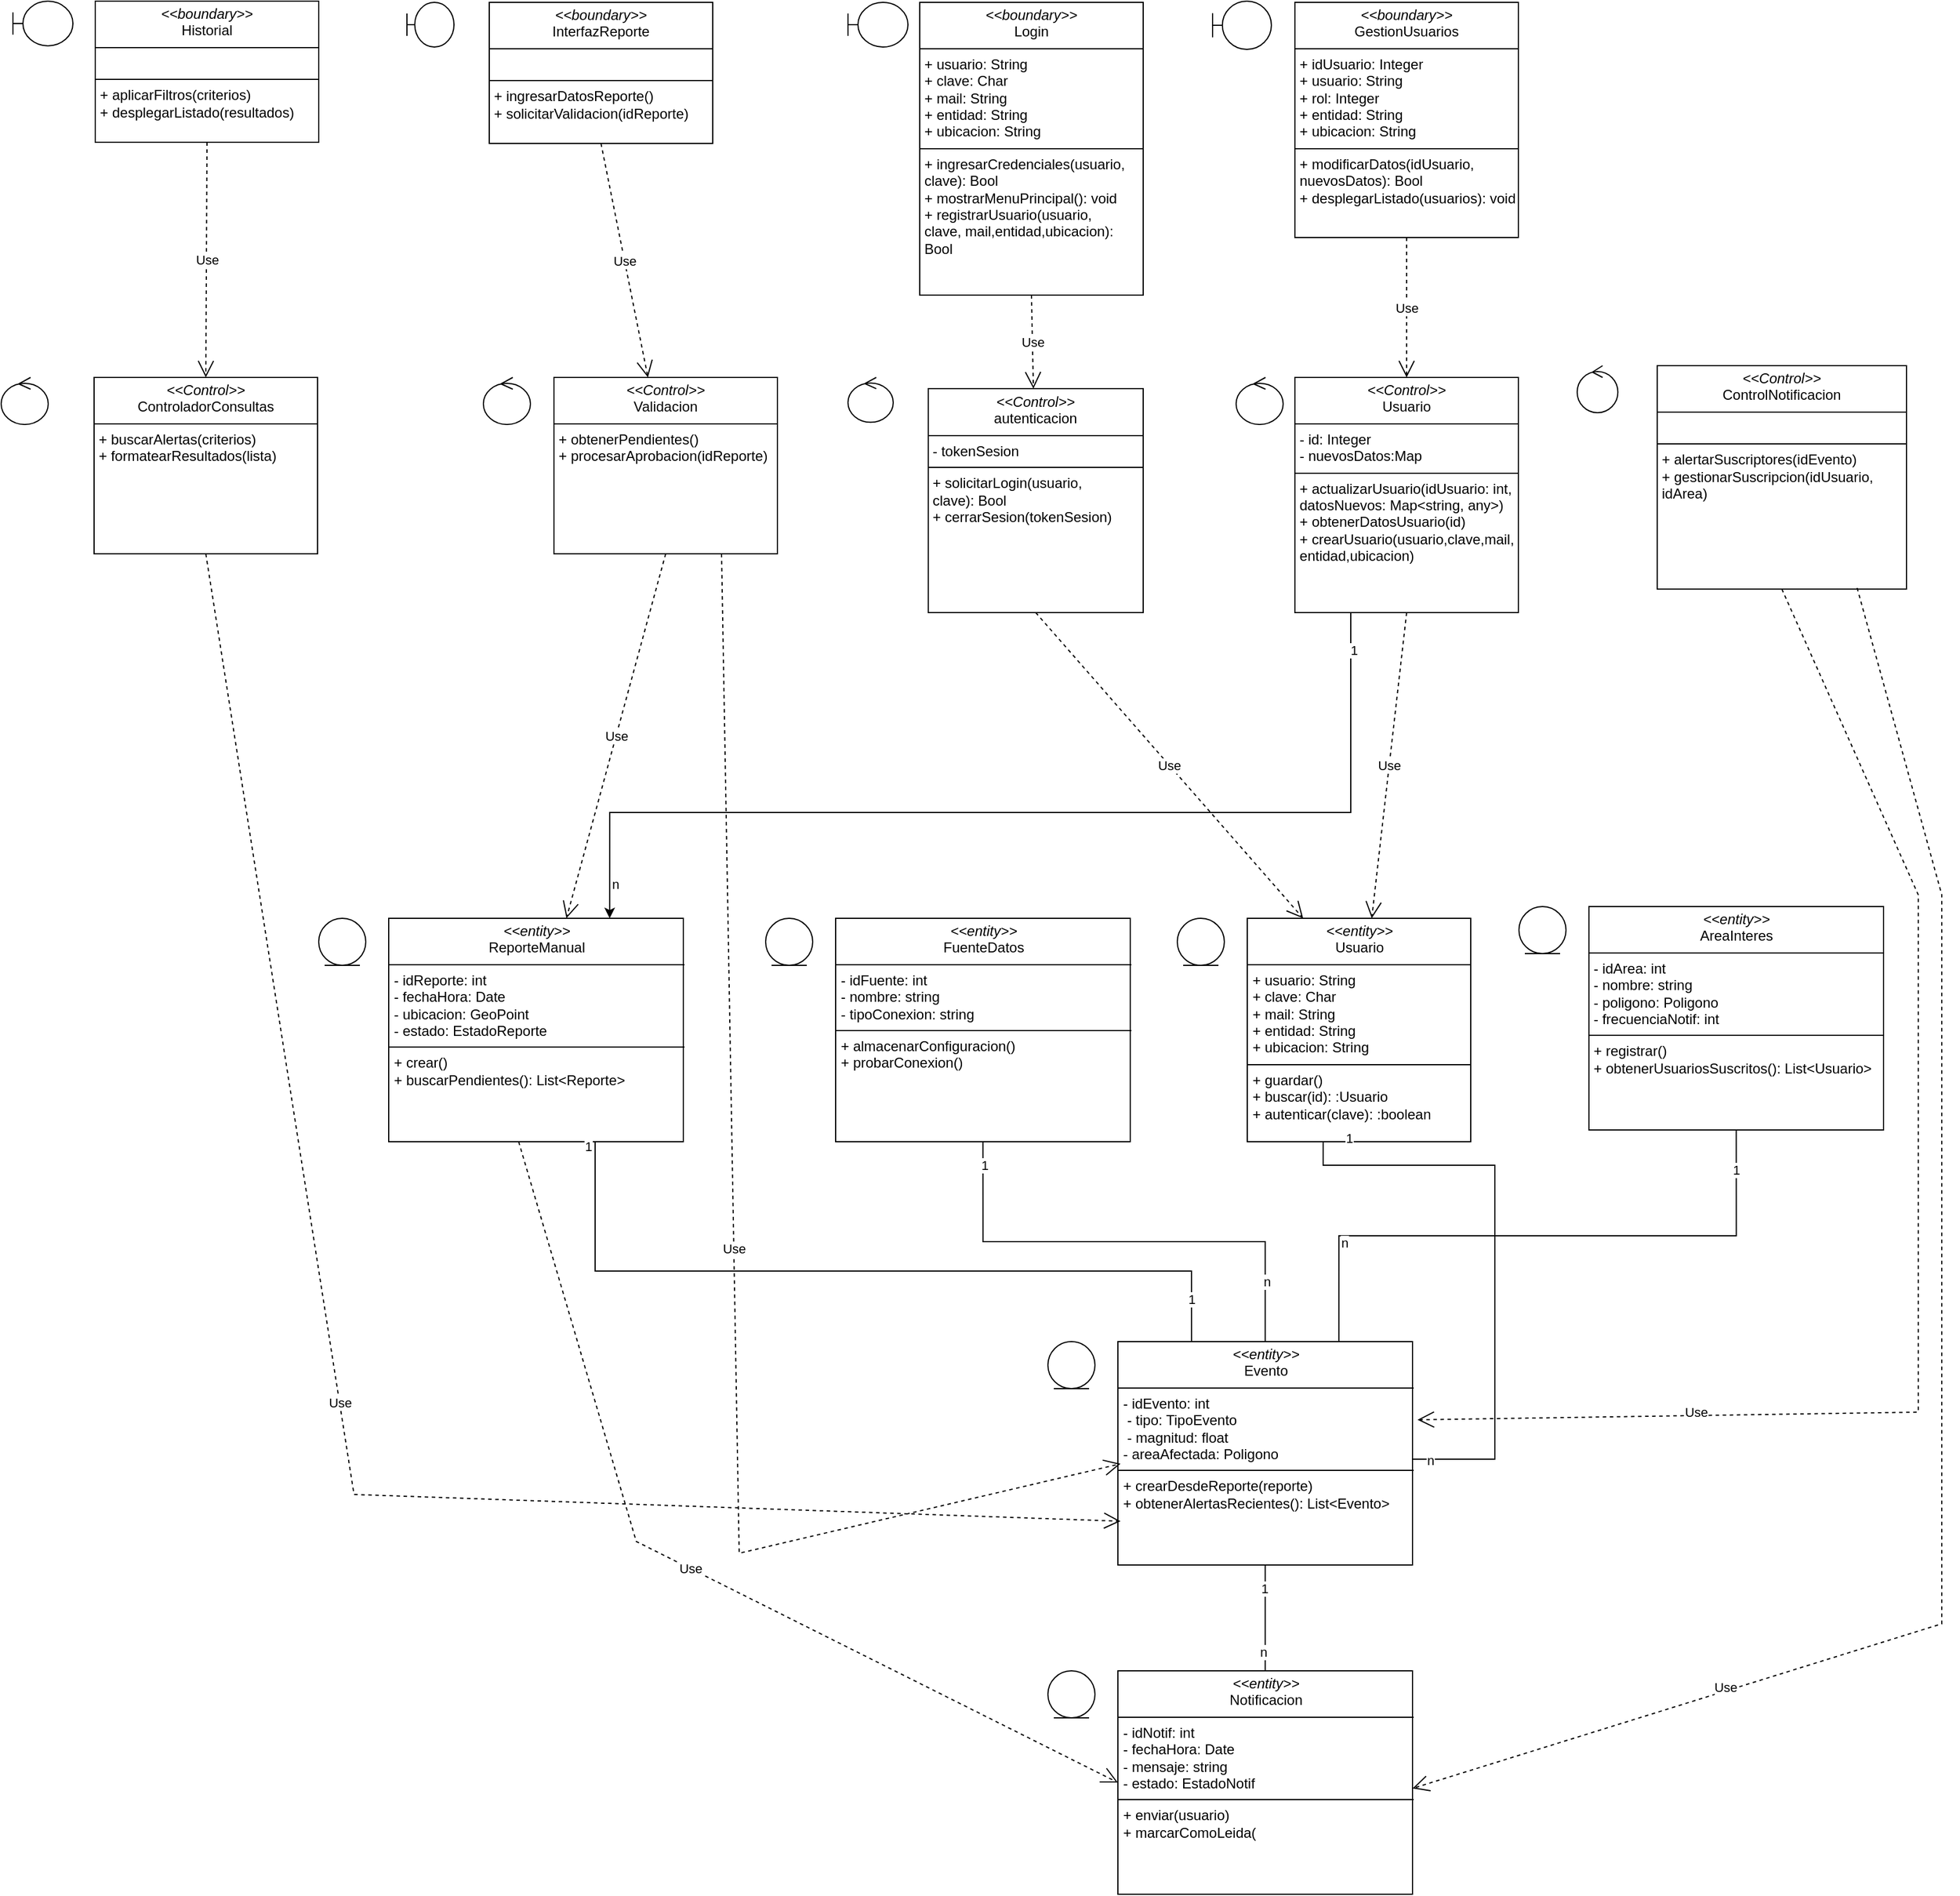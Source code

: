 <mxfile version="28.0.6">
  <diagram name="Página-1" id="PvmopXDvkTF1--BgaGGo">
    <mxGraphModel dx="3437" dy="1051" grid="1" gridSize="10" guides="1" tooltips="1" connect="1" arrows="1" fold="1" page="1" pageScale="1" pageWidth="1654" pageHeight="1169" math="0" shadow="0">
      <root>
        <mxCell id="0" />
        <mxCell id="1" parent="0" />
        <mxCell id="_YZguU2PUIVdXqCobQd8-41" value="" style="shape=umlBoundary;whiteSpace=wrap;html=1;" vertex="1" parent="1">
          <mxGeometry x="700" y="81" width="51" height="38" as="geometry" />
        </mxCell>
        <mxCell id="_YZguU2PUIVdXqCobQd8-46" value="" style="shape=umlBoundary;whiteSpace=wrap;html=1;" vertex="1" parent="1">
          <mxGeometry x="1010" y="80" width="50" height="41" as="geometry" />
        </mxCell>
        <mxCell id="_YZguU2PUIVdXqCobQd8-69" value="&lt;p style=&quot;margin:0px;margin-top:4px;text-align:center;&quot;&gt;&lt;i&gt;&amp;lt;&amp;lt;boundary&amp;gt;&amp;gt;&lt;/i&gt;&lt;br&gt;Login&lt;/p&gt;&lt;hr size=&quot;1&quot; style=&quot;border-style:solid;&quot;&gt;&lt;p style=&quot;margin:0px;margin-left:4px;&quot;&gt;+ usuario: String&lt;br&gt;+ clave: Char&lt;/p&gt;&lt;p style=&quot;margin:0px;margin-left:4px;&quot;&gt;+ mail: String&lt;br&gt;+ entidad: String&lt;/p&gt;&lt;p style=&quot;margin:0px;margin-left:4px;&quot;&gt;+ ubicacion: String&lt;/p&gt;&lt;hr size=&quot;1&quot; style=&quot;border-style:solid;&quot;&gt;&lt;p style=&quot;margin:0px;margin-left:4px;&quot;&gt;+ ingresarCredenciales(usuario,&lt;/p&gt;&lt;p style=&quot;margin:0px;margin-left:4px;&quot;&gt;&lt;span style=&quot;background-color: transparent; color: light-dark(rgb(0, 0, 0), rgb(255, 255, 255));&quot;&gt;clave&lt;/span&gt;&lt;span style=&quot;background-color: transparent; color: light-dark(rgb(0, 0, 0), rgb(255, 255, 255));&quot;&gt;): Bool&lt;/span&gt;&lt;/p&gt;&lt;p style=&quot;margin:0px;margin-left:4px;&quot;&gt;+ mostrarMenuPrincipal(): void&lt;br&gt;&lt;/p&gt;&lt;p style=&quot;margin: 0px 0px 0px 4px;&quot;&gt;&lt;span style=&quot;background-color: transparent; color: light-dark(rgb(0, 0, 0), rgb(255, 255, 255));&quot;&gt;+ registrarUsuario&lt;/span&gt;&lt;span style=&quot;background-color: transparent; color: light-dark(rgb(0, 0, 0), rgb(255, 255, 255));&quot;&gt;(usuario,&lt;/span&gt;&lt;/p&gt;&lt;p style=&quot;margin: 0px 0px 0px 4px;&quot;&gt;&lt;span style=&quot;background-color: transparent; color: light-dark(rgb(0, 0, 0), rgb(255, 255, 255));&quot;&gt;clave, mail,entidad,ubicacion&lt;/span&gt;&lt;span style=&quot;background-color: transparent; color: light-dark(rgb(0, 0, 0), rgb(255, 255, 255));&quot;&gt;): Bool&lt;/span&gt;&lt;/p&gt;" style="verticalAlign=top;align=left;overflow=fill;html=1;whiteSpace=wrap;" vertex="1" parent="1">
          <mxGeometry x="761" y="81" width="190" height="249" as="geometry" />
        </mxCell>
        <mxCell id="_YZguU2PUIVdXqCobQd8-70" value="&lt;p style=&quot;margin:0px;margin-top:4px;text-align:center;&quot;&gt;&lt;i&gt;&amp;lt;&amp;lt;boundary&amp;gt;&amp;gt;&lt;/i&gt;&lt;br&gt;GestionUsuarios&lt;/p&gt;&lt;hr size=&quot;1&quot; style=&quot;border-style:solid;&quot;&gt;&lt;p style=&quot;margin:0px;margin-left:4px;&quot;&gt;+ idUsuario: Integer&lt;br&gt;+ usuario: String&lt;/p&gt;&lt;p style=&quot;margin:0px;margin-left:4px;&quot;&gt;+ rol: Integer&lt;/p&gt;&lt;p style=&quot;margin:0px;margin-left:4px;&quot;&gt;+ entidad:&amp;nbsp;&lt;span style=&quot;background-color: transparent; color: light-dark(rgb(0, 0, 0), rgb(255, 255, 255));&quot;&gt;String&lt;/span&gt;&lt;/p&gt;&lt;p style=&quot;margin:0px;margin-left:4px;&quot;&gt;+ ubicacion:&amp;nbsp;&lt;span style=&quot;background-color: transparent; color: light-dark(rgb(0, 0, 0), rgb(255, 255, 255));&quot;&gt;String&lt;/span&gt;&lt;/p&gt;&lt;hr size=&quot;1&quot; style=&quot;border-style:solid;&quot;&gt;&lt;p style=&quot;margin:0px;margin-left:4px;&quot;&gt;+ modificarDatos(idUsuario, nuevosDatos): Bool&lt;br&gt;+ desplegarListado(usuarios): void&lt;/p&gt;" style="verticalAlign=top;align=left;overflow=fill;html=1;whiteSpace=wrap;" vertex="1" parent="1">
          <mxGeometry x="1080" y="81" width="190" height="200" as="geometry" />
        </mxCell>
        <mxCell id="_YZguU2PUIVdXqCobQd8-84" value="" style="group" vertex="1" connectable="0" parent="1">
          <mxGeometry x="1030" y="400" width="240" height="200" as="geometry" />
        </mxCell>
        <mxCell id="_YZguU2PUIVdXqCobQd8-56" value="" style="ellipse;shape=umlControl;whiteSpace=wrap;html=1;" vertex="1" parent="_YZguU2PUIVdXqCobQd8-84">
          <mxGeometry width="40" height="40" as="geometry" />
        </mxCell>
        <mxCell id="_YZguU2PUIVdXqCobQd8-73" value="&lt;p style=&quot;margin:0px;margin-top:4px;text-align:center;&quot;&gt;&lt;i&gt;&amp;lt;&amp;lt;Control&amp;gt;&amp;gt;&lt;/i&gt;&lt;br&gt;Usuario&lt;/p&gt;&lt;hr size=&quot;1&quot; style=&quot;border-style:solid;&quot;&gt;&lt;p style=&quot;margin:0px;margin-left:4px;&quot;&gt;&lt;span style=&quot;background-color: transparent; color: light-dark(rgb(0, 0, 0), rgb(255, 255, 255));&quot;&gt;- id: Integer&lt;br&gt;- nuevosDatos:Map&lt;/span&gt;&lt;/p&gt;&lt;hr size=&quot;1&quot; style=&quot;border-style:solid;&quot;&gt;&lt;p style=&quot;margin:0px;margin-left:4px;&quot;&gt;+&amp;nbsp;&lt;span style=&quot;background-color: transparent;&quot;&gt;actualizarUsuario(idUsuario: int, datosNuevos: Map&amp;lt;string, any&amp;gt;)&lt;/span&gt;&lt;/p&gt;&lt;p style=&quot;margin: 0px 0px 0px 4px;&quot;&gt;&lt;span style=&quot;background-color: transparent; color: light-dark(rgb(0, 0, 0), rgb(255, 255, 255));&quot;&gt;+&amp;nbsp;&lt;/span&gt;&lt;span style=&quot;background-color: transparent; color: light-dark(rgb(0, 0, 0), rgb(255, 255, 255));&quot;&gt;obtenerDatosUsuario(id)&lt;/span&gt;&lt;/p&gt;&lt;p style=&quot;margin: 0px 0px 0px 4px;&quot;&gt;&lt;span style=&quot;background-color: transparent; color: light-dark(rgb(0, 0, 0), rgb(255, 255, 255));&quot;&gt;+&amp;nbsp;&lt;/span&gt;&lt;span style=&quot;background-color: transparent;&quot;&gt;crearUsuario(&lt;/span&gt;&lt;span style=&quot;background-color: transparent; color: light-dark(rgb(0, 0, 0), rgb(255, 255, 255));&quot;&gt;usuario,&lt;/span&gt;&lt;span style=&quot;background-color: transparent; color: light-dark(rgb(0, 0, 0), rgb(255, 255, 255));&quot;&gt;clave,&lt;/span&gt;&lt;span style=&quot;background-color: transparent; color: light-dark(rgb(0, 0, 0), rgb(255, 255, 255));&quot;&gt;mail,&lt;/span&gt;&lt;/p&gt;&lt;p style=&quot;margin: 0px 0px 0px 4px;&quot;&gt;&lt;span style=&quot;background-color: transparent; color: light-dark(rgb(0, 0, 0), rgb(255, 255, 255));&quot;&gt;e&lt;/span&gt;&lt;span style=&quot;background-color: transparent; color: light-dark(rgb(0, 0, 0), rgb(255, 255, 255));&quot;&gt;ntidad,&lt;/span&gt;&lt;span style=&quot;background-color: transparent; color: light-dark(rgb(0, 0, 0), rgb(255, 255, 255));&quot;&gt;ubicacion&lt;/span&gt;&lt;span style=&quot;background-color: transparent; color: light-dark(rgb(0, 0, 0), rgb(255, 255, 255));&quot;&gt;)&amp;nbsp;&lt;/span&gt;&lt;/p&gt;" style="verticalAlign=top;align=left;overflow=fill;html=1;whiteSpace=wrap;" vertex="1" parent="_YZguU2PUIVdXqCobQd8-84">
          <mxGeometry x="50" width="190" height="200" as="geometry" />
        </mxCell>
        <mxCell id="_YZguU2PUIVdXqCobQd8-85" value="" style="group" vertex="1" connectable="0" parent="1">
          <mxGeometry x="700" y="400" width="251" height="200" as="geometry" />
        </mxCell>
        <mxCell id="_YZguU2PUIVdXqCobQd8-51" value="" style="ellipse;shape=umlControl;whiteSpace=wrap;html=1;" vertex="1" parent="_YZguU2PUIVdXqCobQd8-85">
          <mxGeometry width="38.467" height="38.095" as="geometry" />
        </mxCell>
        <mxCell id="_YZguU2PUIVdXqCobQd8-75" value="&lt;p style=&quot;margin:0px;margin-top:4px;text-align:center;&quot;&gt;&lt;i&gt;&amp;lt;&amp;lt;Control&amp;gt;&amp;gt;&lt;/i&gt;&lt;br&gt;autenticacion&lt;/p&gt;&lt;hr size=&quot;1&quot; style=&quot;border-style:solid;&quot;&gt;&lt;p style=&quot;margin:0px;margin-left:4px;&quot;&gt;-&amp;nbsp;&lt;span style=&quot;background-color: transparent; color: light-dark(rgb(0, 0, 0), rgb(255, 255, 255));&quot;&gt;tokenSesion&lt;/span&gt;&lt;/p&gt;&lt;hr size=&quot;1&quot; style=&quot;border-style:solid;&quot;&gt;&lt;p style=&quot;margin:0px;margin-left:4px;&quot;&gt;+ solicitarLogin(usuario,&lt;/p&gt;&lt;p style=&quot;margin:0px;margin-left:4px;&quot;&gt;&lt;span style=&quot;background-color: transparent; color: light-dark(rgb(0, 0, 0), rgb(255, 255, 255));&quot;&gt;clave&lt;/span&gt;&lt;span style=&quot;background-color: transparent; color: light-dark(rgb(0, 0, 0), rgb(255, 255, 255));&quot;&gt;): Bool&lt;/span&gt;&lt;/p&gt;&lt;p style=&quot;margin: 0px 0px 0px 4px;&quot;&gt;+ cerrarSesion(tokenSesion)&lt;/p&gt;" style="verticalAlign=top;align=left;overflow=fill;html=1;whiteSpace=wrap;" vertex="1" parent="_YZguU2PUIVdXqCobQd8-85">
          <mxGeometry x="68.28" y="9.524" width="182.72" height="190.476" as="geometry" />
        </mxCell>
        <mxCell id="_YZguU2PUIVdXqCobQd8-86" value="" style="group" vertex="1" connectable="0" parent="1">
          <mxGeometry x="1310" y="380" width="290" height="210" as="geometry" />
        </mxCell>
        <mxCell id="_YZguU2PUIVdXqCobQd8-61" value="" style="ellipse;shape=umlControl;whiteSpace=wrap;html=1;" vertex="1" parent="_YZguU2PUIVdXqCobQd8-86">
          <mxGeometry x="10" y="10" width="34.62" height="40" as="geometry" />
        </mxCell>
        <mxCell id="_YZguU2PUIVdXqCobQd8-74" value="&lt;p style=&quot;margin:0px;margin-top:4px;text-align:center;&quot;&gt;&lt;i&gt;&amp;lt;&amp;lt;Control&amp;gt;&amp;gt;&lt;/i&gt;&lt;br&gt;ControlNotificacion&lt;/p&gt;&lt;hr size=&quot;1&quot; style=&quot;border-style:solid;&quot;&gt;&lt;p style=&quot;margin:0px;margin-left:4px;&quot;&gt;&lt;br&gt;&lt;/p&gt;&lt;hr size=&quot;1&quot; style=&quot;border-style:solid;&quot;&gt;&lt;p style=&quot;margin:0px;margin-left:4px;&quot;&gt;+ alertarSuscriptores(idEvento)&lt;/p&gt;&lt;p style=&quot;margin:0px;margin-left:4px;&quot;&gt;+ gestionarSuscripcion(idUsuario, idArea)&lt;/p&gt;" style="verticalAlign=top;align=left;overflow=fill;html=1;whiteSpace=wrap;" vertex="1" parent="_YZguU2PUIVdXqCobQd8-86">
          <mxGeometry x="78.073" y="10" width="211.927" height="190" as="geometry" />
        </mxCell>
        <mxCell id="_YZguU2PUIVdXqCobQd8-91" value="" style="group" vertex="1" connectable="0" parent="1">
          <mxGeometry x="980" y="860" width="249.5" height="190" as="geometry" />
        </mxCell>
        <mxCell id="_YZguU2PUIVdXqCobQd8-66" value="" style="ellipse;shape=umlEntity;whiteSpace=wrap;html=1;" vertex="1" parent="_YZguU2PUIVdXqCobQd8-91">
          <mxGeometry width="40" height="40" as="geometry" />
        </mxCell>
        <mxCell id="_YZguU2PUIVdXqCobQd8-88" value="&lt;p style=&quot;margin:0px;margin-top:4px;text-align:center;&quot;&gt;&lt;i&gt;&amp;lt;&amp;lt;entity&amp;gt;&amp;gt;&lt;/i&gt;&lt;br&gt;Usuario&lt;/p&gt;&lt;hr size=&quot;1&quot; style=&quot;border-style:solid;&quot;&gt;&lt;p style=&quot;margin:0px;margin-left:4px;&quot;&gt;+ usuario: String&lt;br&gt;+ clave: Char&lt;/p&gt;&lt;p style=&quot;margin:0px;margin-left:4px;&quot;&gt;+ mail: String&lt;br&gt;+ entidad: String&lt;/p&gt;&lt;p style=&quot;margin:0px;margin-left:4px;&quot;&gt;+ ubicacion: String&lt;/p&gt;&lt;hr size=&quot;1&quot; style=&quot;border-style:solid;&quot;&gt;&lt;p style=&quot;margin:0px;margin-left:4px;&quot;&gt;+ guardar(&lt;span style=&quot;background-color: transparent; color: light-dark(rgb(0, 0, 0), rgb(255, 255, 255));&quot;&gt;)&lt;/span&gt;&lt;/p&gt;&lt;p style=&quot;margin:0px;margin-left:4px;&quot;&gt;+ buscar(id): :Usuario&lt;br&gt;&lt;/p&gt;&lt;p style=&quot;margin: 0px 0px 0px 4px;&quot;&gt;&lt;span style=&quot;background-color: transparent; color: light-dark(rgb(0, 0, 0), rgb(255, 255, 255));&quot;&gt;+ autenticar(&lt;/span&gt;&lt;span style=&quot;background-color: transparent; color: light-dark(rgb(0, 0, 0), rgb(255, 255, 255));&quot;&gt;clave)&lt;/span&gt;&lt;span style=&quot;background-color: transparent; color: light-dark(rgb(0, 0, 0), rgb(255, 255, 255));&quot;&gt;: :boolean&lt;/span&gt;&lt;/p&gt;" style="verticalAlign=top;align=left;overflow=fill;html=1;whiteSpace=wrap;" vertex="1" parent="_YZguU2PUIVdXqCobQd8-91">
          <mxGeometry x="59.5" width="190" height="190" as="geometry" />
        </mxCell>
        <mxCell id="_YZguU2PUIVdXqCobQd8-92" value="Use" style="endArrow=open;endSize=12;dashed=1;html=1;rounded=0;exitX=0.5;exitY=1;exitDx=0;exitDy=0;" edge="1" parent="1" source="_YZguU2PUIVdXqCobQd8-69" target="_YZguU2PUIVdXqCobQd8-75">
          <mxGeometry width="160" relative="1" as="geometry">
            <mxPoint x="990" y="720" as="sourcePoint" />
            <mxPoint x="1150" y="720" as="targetPoint" />
          </mxGeometry>
        </mxCell>
        <mxCell id="_YZguU2PUIVdXqCobQd8-93" value="Use" style="endArrow=open;endSize=12;dashed=1;html=1;rounded=0;exitX=0.5;exitY=1;exitDx=0;exitDy=0;entryX=0.5;entryY=0;entryDx=0;entryDy=0;" edge="1" parent="1" source="_YZguU2PUIVdXqCobQd8-70" target="_YZguU2PUIVdXqCobQd8-73">
          <mxGeometry width="160" relative="1" as="geometry">
            <mxPoint x="920" y="440" as="sourcePoint" />
            <mxPoint x="920" y="520" as="targetPoint" />
          </mxGeometry>
        </mxCell>
        <mxCell id="_YZguU2PUIVdXqCobQd8-95" value="Use" style="endArrow=open;endSize=12;dashed=1;html=1;rounded=0;exitX=0.5;exitY=1;exitDx=0;exitDy=0;" edge="1" parent="1" source="_YZguU2PUIVdXqCobQd8-73" target="_YZguU2PUIVdXqCobQd8-88">
          <mxGeometry width="160" relative="1" as="geometry">
            <mxPoint x="1280" y="460" as="sourcePoint" />
            <mxPoint x="1280" y="540" as="targetPoint" />
          </mxGeometry>
        </mxCell>
        <mxCell id="_YZguU2PUIVdXqCobQd8-96" value="Use" style="endArrow=open;endSize=12;dashed=1;html=1;rounded=0;exitX=0.5;exitY=1;exitDx=0;exitDy=0;entryX=0.25;entryY=0;entryDx=0;entryDy=0;" edge="1" parent="1" source="_YZguU2PUIVdXqCobQd8-75" target="_YZguU2PUIVdXqCobQd8-88">
          <mxGeometry width="160" relative="1" as="geometry">
            <mxPoint x="1308" y="700" as="sourcePoint" />
            <mxPoint x="1210" y="850" as="targetPoint" />
          </mxGeometry>
        </mxCell>
        <mxCell id="_YZguU2PUIVdXqCobQd8-97" value="" style="group" vertex="1" connectable="0" parent="1">
          <mxGeometry x="1270.5" y="850" width="310" height="190" as="geometry" />
        </mxCell>
        <mxCell id="_YZguU2PUIVdXqCobQd8-98" value="" style="ellipse;shape=umlEntity;whiteSpace=wrap;html=1;" vertex="1" parent="_YZguU2PUIVdXqCobQd8-97">
          <mxGeometry width="40" height="40" as="geometry" />
        </mxCell>
        <mxCell id="_YZguU2PUIVdXqCobQd8-99" value="&lt;p style=&quot;margin:0px;margin-top:4px;text-align:center;&quot;&gt;&lt;i&gt;&amp;lt;&amp;lt;entity&amp;gt;&amp;gt;&lt;/i&gt;&lt;br&gt;AreaInteres&lt;/p&gt;&lt;hr size=&quot;1&quot; style=&quot;border-style:solid;&quot;&gt;&lt;p style=&quot;margin:0px;margin-left:4px;&quot;&gt;- idArea: int&lt;/p&gt;&lt;p style=&quot;margin:0px;margin-left:4px;&quot;&gt;- nombre: string&lt;/p&gt;&lt;p style=&quot;margin:0px;margin-left:4px;&quot;&gt;- poligono: Poligono&lt;/p&gt;&lt;p style=&quot;margin:0px;margin-left:4px;&quot;&gt;- frecuenciaNotif: int&lt;/p&gt;&lt;hr size=&quot;1&quot; style=&quot;border-style:solid;&quot;&gt;&lt;p style=&quot;margin:0px;margin-left:4px;&quot;&gt;+ registrar()&lt;/p&gt;&lt;p style=&quot;margin:0px;margin-left:4px;&quot;&gt;+ obtenerUsuariosSuscritos(): List&amp;lt;Usuario&amp;gt;&lt;/p&gt;" style="verticalAlign=top;align=left;overflow=fill;html=1;whiteSpace=wrap;" vertex="1" parent="_YZguU2PUIVdXqCobQd8-97">
          <mxGeometry x="59.5" width="250.5" height="190" as="geometry" />
        </mxCell>
        <mxCell id="_YZguU2PUIVdXqCobQd8-101" value="" style="group" vertex="1" connectable="0" parent="1">
          <mxGeometry x="630" y="860" width="310" height="190" as="geometry" />
        </mxCell>
        <mxCell id="_YZguU2PUIVdXqCobQd8-102" value="" style="ellipse;shape=umlEntity;whiteSpace=wrap;html=1;" vertex="1" parent="_YZguU2PUIVdXqCobQd8-101">
          <mxGeometry width="40" height="40" as="geometry" />
        </mxCell>
        <mxCell id="_YZguU2PUIVdXqCobQd8-103" value="&lt;p style=&quot;margin:0px;margin-top:4px;text-align:center;&quot;&gt;&lt;i&gt;&amp;lt;&amp;lt;entity&amp;gt;&amp;gt;&lt;/i&gt;&lt;br&gt;FuenteDatos&lt;/p&gt;&lt;hr size=&quot;1&quot; style=&quot;border-style:solid;&quot;&gt;&lt;p style=&quot;margin:0px;margin-left:4px;&quot;&gt;- idFuente: int&lt;/p&gt;&lt;p style=&quot;margin:0px;margin-left:4px;&quot;&gt;- nombre: string&lt;/p&gt;&lt;p style=&quot;margin:0px;margin-left:4px;&quot;&gt;- tipoConexion: string&lt;/p&gt;&lt;hr size=&quot;1&quot; style=&quot;border-style:solid;&quot;&gt;&lt;p style=&quot;margin:0px;margin-left:4px;&quot;&gt;+ almacenarConfiguracion()&lt;/p&gt;&lt;p style=&quot;margin:0px;margin-left:4px;&quot;&gt;+ probarConexion()&lt;/p&gt;" style="verticalAlign=top;align=left;overflow=fill;html=1;whiteSpace=wrap;" vertex="1" parent="_YZguU2PUIVdXqCobQd8-101">
          <mxGeometry x="59.5" width="250.5" height="190" as="geometry" />
        </mxCell>
        <mxCell id="_YZguU2PUIVdXqCobQd8-104" value="" style="group" vertex="1" connectable="0" parent="1">
          <mxGeometry x="250" y="860" width="310" height="190" as="geometry" />
        </mxCell>
        <mxCell id="_YZguU2PUIVdXqCobQd8-105" value="" style="ellipse;shape=umlEntity;whiteSpace=wrap;html=1;" vertex="1" parent="_YZguU2PUIVdXqCobQd8-104">
          <mxGeometry width="40" height="40" as="geometry" />
        </mxCell>
        <mxCell id="_YZguU2PUIVdXqCobQd8-106" value="&lt;p style=&quot;margin:0px;margin-top:4px;text-align:center;&quot;&gt;&lt;i&gt;&amp;lt;&amp;lt;entity&amp;gt;&amp;gt;&lt;/i&gt;&lt;br&gt;ReporteManual&lt;/p&gt;&lt;hr size=&quot;1&quot; style=&quot;border-style:solid;&quot;&gt;&lt;p style=&quot;margin:0px;margin-left:4px;&quot;&gt;- idReporte: int&lt;/p&gt;&lt;p style=&quot;margin:0px;margin-left:4px;&quot;&gt;- fechaHora: Date&lt;/p&gt;&lt;p style=&quot;margin:0px;margin-left:4px;&quot;&gt;- ubicacion: GeoPoint&lt;/p&gt;&lt;p style=&quot;margin:0px;margin-left:4px;&quot;&gt;- estado: EstadoReporte&lt;/p&gt;&lt;hr size=&quot;1&quot; style=&quot;border-style:solid;&quot;&gt;&lt;p style=&quot;margin:0px;margin-left:4px;&quot;&gt;+ crear()&lt;/p&gt;&lt;p style=&quot;margin:0px;margin-left:4px;&quot;&gt;+ buscarPendientes(): List&amp;lt;Reporte&amp;gt;&lt;/p&gt;" style="verticalAlign=top;align=left;overflow=fill;html=1;whiteSpace=wrap;" vertex="1" parent="_YZguU2PUIVdXqCobQd8-104">
          <mxGeometry x="59.5" width="250.5" height="190" as="geometry" />
        </mxCell>
        <mxCell id="_YZguU2PUIVdXqCobQd8-107" value="" style="group" vertex="1" connectable="0" parent="1">
          <mxGeometry x="870" y="1220" width="310" height="190" as="geometry" />
        </mxCell>
        <mxCell id="_YZguU2PUIVdXqCobQd8-108" value="" style="ellipse;shape=umlEntity;whiteSpace=wrap;html=1;" vertex="1" parent="_YZguU2PUIVdXqCobQd8-107">
          <mxGeometry width="40" height="40" as="geometry" />
        </mxCell>
        <mxCell id="_YZguU2PUIVdXqCobQd8-109" value="&lt;p style=&quot;margin:0px;margin-top:4px;text-align:center;&quot;&gt;&lt;i&gt;&amp;lt;&amp;lt;entity&amp;gt;&amp;gt;&lt;/i&gt;&lt;br&gt;Evento&lt;/p&gt;&lt;hr size=&quot;1&quot; style=&quot;border-style:solid;&quot;&gt;&lt;p style=&quot;margin:0px;margin-left:4px;&quot;&gt;- idEvento: int&lt;/p&gt;&lt;p style=&quot;margin:0px;margin-left:4px;&quot;&gt;&amp;nbsp;- tipo: TipoEvento&lt;/p&gt;&lt;p style=&quot;margin:0px;margin-left:4px;&quot;&gt;&amp;nbsp;- magnitud: float&lt;/p&gt;&lt;p style=&quot;margin:0px;margin-left:4px;&quot;&gt;- areaAfectada: Poligono&lt;/p&gt;&lt;hr size=&quot;1&quot; style=&quot;border-style:solid;&quot;&gt;&lt;p style=&quot;margin:0px;margin-left:4px;&quot;&gt;+ crearDesdeReporte(reporte)&lt;/p&gt;&lt;p style=&quot;margin:0px;margin-left:4px;&quot;&gt;+ obtenerAlertasRecientes(): List&amp;lt;Evento&amp;gt;&lt;/p&gt;" style="verticalAlign=top;align=left;overflow=fill;html=1;whiteSpace=wrap;" vertex="1" parent="_YZguU2PUIVdXqCobQd8-107">
          <mxGeometry x="59.5" width="250.5" height="190" as="geometry" />
        </mxCell>
        <mxCell id="_YZguU2PUIVdXqCobQd8-110" value="" style="group" vertex="1" connectable="0" parent="1">
          <mxGeometry x="870" y="1500" width="310" height="190" as="geometry" />
        </mxCell>
        <mxCell id="_YZguU2PUIVdXqCobQd8-111" value="" style="ellipse;shape=umlEntity;whiteSpace=wrap;html=1;" vertex="1" parent="_YZguU2PUIVdXqCobQd8-110">
          <mxGeometry width="40" height="40" as="geometry" />
        </mxCell>
        <mxCell id="_YZguU2PUIVdXqCobQd8-112" value="&lt;p style=&quot;margin:0px;margin-top:4px;text-align:center;&quot;&gt;&lt;i&gt;&amp;lt;&amp;lt;entity&amp;gt;&amp;gt;&lt;/i&gt;&lt;br&gt;Notificacion&lt;/p&gt;&lt;hr size=&quot;1&quot; style=&quot;border-style:solid;&quot;&gt;&lt;p style=&quot;margin:0px;margin-left:4px;&quot;&gt;- idNotif: int&lt;/p&gt;&lt;p style=&quot;margin:0px;margin-left:4px;&quot;&gt;- fechaHora: Date&lt;/p&gt;&lt;p style=&quot;margin:0px;margin-left:4px;&quot;&gt;- mensaje: string&lt;/p&gt;&lt;p style=&quot;margin:0px;margin-left:4px;&quot;&gt;- estado: EstadoNotif&lt;/p&gt;&lt;hr size=&quot;1&quot; style=&quot;border-style:solid;&quot;&gt;&lt;p style=&quot;margin:0px;margin-left:4px;&quot;&gt;+ enviar(usuario)&lt;/p&gt;&lt;p style=&quot;margin:0px;margin-left:4px;&quot;&gt;+ marcarComoLeida(&lt;/p&gt;" style="verticalAlign=top;align=left;overflow=fill;html=1;whiteSpace=wrap;" vertex="1" parent="_YZguU2PUIVdXqCobQd8-110">
          <mxGeometry x="59.5" width="250.5" height="190" as="geometry" />
        </mxCell>
        <mxCell id="_YZguU2PUIVdXqCobQd8-113" style="edgeStyle=orthogonalEdgeStyle;rounded=0;orthogonalLoop=1;jettySize=auto;html=1;exitX=0.5;exitY=1;exitDx=0;exitDy=0;entryX=0.5;entryY=0;entryDx=0;entryDy=0;endArrow=none;endFill=0;" edge="1" parent="1" source="_YZguU2PUIVdXqCobQd8-109" target="_YZguU2PUIVdXqCobQd8-112">
          <mxGeometry relative="1" as="geometry" />
        </mxCell>
        <mxCell id="_YZguU2PUIVdXqCobQd8-114" value="1" style="edgeLabel;html=1;align=center;verticalAlign=middle;resizable=0;points=[];" vertex="1" connectable="0" parent="_YZguU2PUIVdXqCobQd8-113">
          <mxGeometry x="-0.55" relative="1" as="geometry">
            <mxPoint x="-1" as="offset" />
          </mxGeometry>
        </mxCell>
        <mxCell id="_YZguU2PUIVdXqCobQd8-115" value="n" style="edgeLabel;html=1;align=center;verticalAlign=middle;resizable=0;points=[];" vertex="1" connectable="0" parent="_YZguU2PUIVdXqCobQd8-113">
          <mxGeometry x="0.644" y="-2" relative="1" as="geometry">
            <mxPoint as="offset" />
          </mxGeometry>
        </mxCell>
        <mxCell id="_YZguU2PUIVdXqCobQd8-116" style="edgeStyle=orthogonalEdgeStyle;rounded=0;orthogonalLoop=1;jettySize=auto;html=1;exitX=0.5;exitY=1;exitDx=0;exitDy=0;endArrow=none;endFill=0;" edge="1" parent="1" source="_YZguU2PUIVdXqCobQd8-88">
          <mxGeometry relative="1" as="geometry">
            <mxPoint x="1180" y="1320" as="targetPoint" />
            <Array as="points">
              <mxPoint x="1104" y="1070" />
              <mxPoint x="1250" y="1070" />
              <mxPoint x="1250" y="1320" />
            </Array>
          </mxGeometry>
        </mxCell>
        <mxCell id="_YZguU2PUIVdXqCobQd8-119" value="n" style="edgeLabel;html=1;align=center;verticalAlign=middle;resizable=0;points=[];" vertex="1" connectable="0" parent="_YZguU2PUIVdXqCobQd8-116">
          <mxGeometry x="0.941" y="1" relative="1" as="geometry">
            <mxPoint as="offset" />
          </mxGeometry>
        </mxCell>
        <mxCell id="_YZguU2PUIVdXqCobQd8-120" value="1" style="edgeLabel;html=1;align=center;verticalAlign=middle;resizable=0;points=[];" vertex="1" connectable="0" parent="_YZguU2PUIVdXqCobQd8-116">
          <mxGeometry x="-0.967" y="-3" relative="1" as="geometry">
            <mxPoint as="offset" />
          </mxGeometry>
        </mxCell>
        <mxCell id="_YZguU2PUIVdXqCobQd8-121" style="edgeStyle=orthogonalEdgeStyle;rounded=0;orthogonalLoop=1;jettySize=auto;html=1;exitX=0.5;exitY=1;exitDx=0;exitDy=0;entryX=0.75;entryY=0;entryDx=0;entryDy=0;endArrow=none;endFill=0;" edge="1" parent="1" source="_YZguU2PUIVdXqCobQd8-99" target="_YZguU2PUIVdXqCobQd8-109">
          <mxGeometry relative="1" as="geometry" />
        </mxCell>
        <mxCell id="_YZguU2PUIVdXqCobQd8-124" value="1" style="edgeLabel;html=1;align=center;verticalAlign=middle;resizable=0;points=[];" vertex="1" connectable="0" parent="_YZguU2PUIVdXqCobQd8-121">
          <mxGeometry x="-0.868" relative="1" as="geometry">
            <mxPoint x="-1" as="offset" />
          </mxGeometry>
        </mxCell>
        <mxCell id="_YZguU2PUIVdXqCobQd8-127" value="n" style="edgeLabel;html=1;align=center;verticalAlign=middle;resizable=0;points=[];" vertex="1" connectable="0" parent="_YZguU2PUIVdXqCobQd8-121">
          <mxGeometry x="0.676" y="4" relative="1" as="geometry">
            <mxPoint as="offset" />
          </mxGeometry>
        </mxCell>
        <mxCell id="_YZguU2PUIVdXqCobQd8-122" style="edgeStyle=orthogonalEdgeStyle;rounded=0;orthogonalLoop=1;jettySize=auto;html=1;exitX=0.5;exitY=1;exitDx=0;exitDy=0;endArrow=none;endFill=0;" edge="1" parent="1" source="_YZguU2PUIVdXqCobQd8-103" target="_YZguU2PUIVdXqCobQd8-109">
          <mxGeometry relative="1" as="geometry" />
        </mxCell>
        <mxCell id="_YZguU2PUIVdXqCobQd8-125" value="1" style="edgeLabel;html=1;align=center;verticalAlign=middle;resizable=0;points=[];" vertex="1" connectable="0" parent="_YZguU2PUIVdXqCobQd8-122">
          <mxGeometry x="-0.904" y="1" relative="1" as="geometry">
            <mxPoint as="offset" />
          </mxGeometry>
        </mxCell>
        <mxCell id="_YZguU2PUIVdXqCobQd8-126" value="n" style="edgeLabel;html=1;align=center;verticalAlign=middle;resizable=0;points=[];" vertex="1" connectable="0" parent="_YZguU2PUIVdXqCobQd8-122">
          <mxGeometry x="0.751" y="1" relative="1" as="geometry">
            <mxPoint as="offset" />
          </mxGeometry>
        </mxCell>
        <mxCell id="_YZguU2PUIVdXqCobQd8-123" style="edgeStyle=orthogonalEdgeStyle;rounded=0;orthogonalLoop=1;jettySize=auto;html=1;exitX=0.5;exitY=1;exitDx=0;exitDy=0;entryX=0.25;entryY=0;entryDx=0;entryDy=0;endArrow=none;endFill=0;" edge="1" parent="1" source="_YZguU2PUIVdXqCobQd8-106" target="_YZguU2PUIVdXqCobQd8-109">
          <mxGeometry relative="1" as="geometry">
            <Array as="points">
              <mxPoint x="485" y="1160" />
              <mxPoint x="992" y="1160" />
            </Array>
          </mxGeometry>
        </mxCell>
        <mxCell id="_YZguU2PUIVdXqCobQd8-128" value="1" style="edgeLabel;html=1;align=center;verticalAlign=middle;resizable=0;points=[];" vertex="1" connectable="0" parent="_YZguU2PUIVdXqCobQd8-123">
          <mxGeometry x="-0.881" y="-4" relative="1" as="geometry">
            <mxPoint as="offset" />
          </mxGeometry>
        </mxCell>
        <mxCell id="_YZguU2PUIVdXqCobQd8-129" value="1" style="edgeLabel;html=1;align=center;verticalAlign=middle;resizable=0;points=[];" vertex="1" connectable="0" parent="_YZguU2PUIVdXqCobQd8-123">
          <mxGeometry x="0.901" relative="1" as="geometry">
            <mxPoint as="offset" />
          </mxGeometry>
        </mxCell>
        <mxCell id="_YZguU2PUIVdXqCobQd8-130" value="" style="group" vertex="1" connectable="0" parent="1">
          <mxGeometry x="-20" y="400" width="324" height="150" as="geometry" />
        </mxCell>
        <mxCell id="_YZguU2PUIVdXqCobQd8-20" value="" style="ellipse;shape=umlControl;whiteSpace=wrap;html=1;" vertex="1" parent="_YZguU2PUIVdXqCobQd8-130">
          <mxGeometry width="40" height="40" as="geometry" />
        </mxCell>
        <mxCell id="_YZguU2PUIVdXqCobQd8-81" value="&lt;p style=&quot;margin:0px;margin-top:4px;text-align:center;&quot;&gt;&lt;i&gt;&amp;lt;&amp;lt;&lt;/i&gt;&lt;i&gt;Control&lt;/i&gt;&lt;i&gt;&amp;gt;&amp;gt;&lt;/i&gt;&lt;br&gt;ControladorConsultas&lt;/p&gt;&lt;hr size=&quot;1&quot; style=&quot;border-style:solid;&quot;&gt;&lt;p style=&quot;margin:0px;margin-left:4px;&quot;&gt;&lt;/p&gt;&lt;p style=&quot;margin:0px;margin-left:4px;&quot;&gt;+ buscarAlertas(criterios)&amp;nbsp;&lt;/p&gt;&lt;p style=&quot;margin:0px;margin-left:4px;&quot;&gt;+ formatearResultados(lista)&lt;/p&gt;" style="verticalAlign=top;align=left;overflow=fill;html=1;whiteSpace=wrap;" vertex="1" parent="_YZguU2PUIVdXqCobQd8-130">
          <mxGeometry x="79" width="190" height="150" as="geometry" />
        </mxCell>
        <mxCell id="_YZguU2PUIVdXqCobQd8-133" value="" style="group" vertex="1" connectable="0" parent="1">
          <mxGeometry x="-10" y="80" width="260" height="120" as="geometry" />
        </mxCell>
        <mxCell id="_YZguU2PUIVdXqCobQd8-76" value="" style="shape=umlBoundary;whiteSpace=wrap;html=1;" vertex="1" parent="_YZguU2PUIVdXqCobQd8-133">
          <mxGeometry width="51" height="38" as="geometry" />
        </mxCell>
        <mxCell id="_YZguU2PUIVdXqCobQd8-77" value="&lt;p style=&quot;margin:0px;margin-top:4px;text-align:center;&quot;&gt;&lt;i&gt;&amp;lt;&amp;lt;boundary&amp;gt;&amp;gt;&lt;/i&gt;&lt;br&gt;Historial&lt;/p&gt;&lt;hr size=&quot;1&quot; style=&quot;border-style:solid;&quot;&gt;&lt;p style=&quot;margin:0px;margin-left:4px;&quot;&gt;&lt;br&gt;&lt;/p&gt;&lt;hr size=&quot;1&quot; style=&quot;border-style:solid;&quot;&gt;&lt;p style=&quot;margin:0px;margin-left:4px;&quot;&gt;+ aplicarFiltros(criterios)&amp;nbsp;&lt;/p&gt;&lt;p style=&quot;margin:0px;margin-left:4px;&quot;&gt;+ desplegarListado(resultados)&lt;/p&gt;" style="verticalAlign=top;align=left;overflow=fill;html=1;whiteSpace=wrap;" vertex="1" parent="_YZguU2PUIVdXqCobQd8-133">
          <mxGeometry x="70" width="190" height="120" as="geometry" />
        </mxCell>
        <mxCell id="_YZguU2PUIVdXqCobQd8-134" value="" style="group" vertex="1" connectable="0" parent="1">
          <mxGeometry x="390" y="400" width="250" height="150" as="geometry" />
        </mxCell>
        <mxCell id="_YZguU2PUIVdXqCobQd8-10" value="" style="ellipse;shape=umlControl;whiteSpace=wrap;html=1;" vertex="1" parent="_YZguU2PUIVdXqCobQd8-134">
          <mxGeometry width="40" height="40" as="geometry" />
        </mxCell>
        <mxCell id="_YZguU2PUIVdXqCobQd8-80" value="&lt;p style=&quot;margin:0px;margin-top:4px;text-align:center;&quot;&gt;&lt;i&gt;&amp;lt;&amp;lt;&lt;/i&gt;&lt;i&gt;Control&lt;/i&gt;&lt;i&gt;&amp;gt;&amp;gt;&lt;/i&gt;&lt;br&gt;Validacion&lt;/p&gt;&lt;hr size=&quot;1&quot; style=&quot;border-style:solid;&quot;&gt;&lt;p style=&quot;margin:0px;margin-left:4px;&quot;&gt;&lt;/p&gt;&lt;p style=&quot;margin:0px;margin-left:4px;&quot;&gt;+ obtenerPendientes()&amp;nbsp;&lt;/p&gt;&lt;p style=&quot;margin:0px;margin-left:4px;&quot;&gt;+ procesarAprobacion(idReporte)&lt;/p&gt;" style="verticalAlign=top;align=left;overflow=fill;html=1;whiteSpace=wrap;" vertex="1" parent="_YZguU2PUIVdXqCobQd8-134">
          <mxGeometry x="60" width="190" height="150" as="geometry" />
        </mxCell>
        <mxCell id="_YZguU2PUIVdXqCobQd8-136" value="Use" style="endArrow=open;endSize=12;dashed=1;html=1;rounded=0;exitX=0.5;exitY=1;exitDx=0;exitDy=0;entryX=0.5;entryY=0;entryDx=0;entryDy=0;" edge="1" parent="1" source="_YZguU2PUIVdXqCobQd8-77" target="_YZguU2PUIVdXqCobQd8-81">
          <mxGeometry width="160" relative="1" as="geometry">
            <mxPoint x="640" y="1180" as="sourcePoint" />
            <mxPoint x="800" y="1180" as="targetPoint" />
          </mxGeometry>
        </mxCell>
        <mxCell id="_YZguU2PUIVdXqCobQd8-137" value="Use" style="endArrow=open;endSize=12;dashed=1;html=1;rounded=0;exitX=0.5;exitY=1;exitDx=0;exitDy=0;" edge="1" parent="1" source="_YZguU2PUIVdXqCobQd8-80" target="_YZguU2PUIVdXqCobQd8-106">
          <mxGeometry width="160" relative="1" as="geometry">
            <mxPoint x="401" y="850" as="sourcePoint" />
            <mxPoint x="400" y="1090" as="targetPoint" />
          </mxGeometry>
        </mxCell>
        <mxCell id="_YZguU2PUIVdXqCobQd8-138" value="Use" style="endArrow=open;endSize=12;dashed=1;html=1;rounded=0;entryX=0.009;entryY=0.547;entryDx=0;entryDy=0;exitX=0.75;exitY=1;exitDx=0;exitDy=0;entryPerimeter=0;" edge="1" parent="1" source="_YZguU2PUIVdXqCobQd8-80" target="_YZguU2PUIVdXqCobQd8-109">
          <mxGeometry width="160" relative="1" as="geometry">
            <mxPoint x="570.0" y="830.0" as="sourcePoint" />
            <mxPoint x="897" y="1485" as="targetPoint" />
            <Array as="points">
              <mxPoint x="607.5" y="1400" />
            </Array>
          </mxGeometry>
        </mxCell>
        <mxCell id="_YZguU2PUIVdXqCobQd8-139" value="Use" style="endArrow=open;endSize=12;dashed=1;html=1;rounded=0;entryX=0;entryY=0.5;entryDx=0;entryDy=0;" edge="1" parent="1" target="_YZguU2PUIVdXqCobQd8-112">
          <mxGeometry width="160" relative="1" as="geometry">
            <mxPoint x="420" y="1050" as="sourcePoint" />
            <mxPoint x="480" y="910" as="targetPoint" />
            <Array as="points">
              <mxPoint x="520" y="1390" />
            </Array>
          </mxGeometry>
        </mxCell>
        <mxCell id="_YZguU2PUIVdXqCobQd8-141" value="" style="group" vertex="1" connectable="0" parent="1">
          <mxGeometry x="325" y="81" width="260" height="120" as="geometry" />
        </mxCell>
        <mxCell id="_YZguU2PUIVdXqCobQd8-79" value="&lt;p style=&quot;margin:0px;margin-top:4px;text-align:center;&quot;&gt;&lt;i&gt;&amp;lt;&amp;lt;boundary&amp;gt;&amp;gt;&lt;/i&gt;&lt;br&gt;InterfazReporte&lt;/p&gt;&lt;hr size=&quot;1&quot; style=&quot;border-style:solid;&quot;&gt;&lt;p style=&quot;margin:0px;margin-left:4px;&quot;&gt;&lt;br&gt;&lt;/p&gt;&lt;hr size=&quot;1&quot; style=&quot;border-style:solid;&quot;&gt;&lt;p style=&quot;margin:0px;margin-left:4px;&quot;&gt;+ ingresarDatosReporte()&amp;nbsp;&lt;/p&gt;&lt;p style=&quot;margin:0px;margin-left:4px;&quot;&gt;+ solicitarValidacion(idReporte)&lt;/p&gt;" style="verticalAlign=top;align=left;overflow=fill;html=1;whiteSpace=wrap;" vertex="1" parent="_YZguU2PUIVdXqCobQd8-141">
          <mxGeometry x="70" width="190" height="120" as="geometry" />
        </mxCell>
        <mxCell id="_YZguU2PUIVdXqCobQd8-140" value="" style="shape=umlBoundary;whiteSpace=wrap;html=1;" vertex="1" parent="_YZguU2PUIVdXqCobQd8-141">
          <mxGeometry width="40" height="38" as="geometry" />
        </mxCell>
        <mxCell id="_YZguU2PUIVdXqCobQd8-142" value="Use" style="endArrow=open;endSize=12;dashed=1;html=1;rounded=0;exitX=0.5;exitY=1;exitDx=0;exitDy=0;" edge="1" parent="1" source="_YZguU2PUIVdXqCobQd8-79" target="_YZguU2PUIVdXqCobQd8-80">
          <mxGeometry width="160" relative="1" as="geometry">
            <mxPoint x="511" y="510" as="sourcePoint" />
            <mxPoint x="510" y="750" as="targetPoint" />
          </mxGeometry>
        </mxCell>
        <mxCell id="_YZguU2PUIVdXqCobQd8-144" value="Use" style="endArrow=open;endSize=12;dashed=1;html=1;rounded=0;exitX=0.5;exitY=1;exitDx=0;exitDy=0;entryX=0.009;entryY=0.804;entryDx=0;entryDy=0;entryPerimeter=0;" edge="1" parent="1" source="_YZguU2PUIVdXqCobQd8-81" target="_YZguU2PUIVdXqCobQd8-109">
          <mxGeometry width="160" relative="1" as="geometry">
            <mxPoint x="520" y="910" as="sourcePoint" />
            <mxPoint x="520" y="1110" as="targetPoint" />
            <Array as="points">
              <mxPoint x="280" y="1350" />
            </Array>
          </mxGeometry>
        </mxCell>
        <mxCell id="_YZguU2PUIVdXqCobQd8-145" value="Use" style="endArrow=open;endSize=12;dashed=1;html=1;rounded=0;exitX=0.5;exitY=1;exitDx=0;exitDy=0;entryX=1.017;entryY=0.35;entryDx=0;entryDy=0;entryPerimeter=0;" edge="1" parent="1" source="_YZguU2PUIVdXqCobQd8-74" target="_YZguU2PUIVdXqCobQd8-109">
          <mxGeometry x="0.589" y="-3" width="160" relative="1" as="geometry">
            <mxPoint x="1353" y="690" as="sourcePoint" />
            <mxPoint x="1320" y="1120" as="targetPoint" />
            <Array as="points">
              <mxPoint x="1610" y="840" />
              <mxPoint x="1610" y="1280" />
            </Array>
            <mxPoint as="offset" />
          </mxGeometry>
        </mxCell>
        <mxCell id="_YZguU2PUIVdXqCobQd8-146" value="Use" style="endArrow=open;endSize=12;dashed=1;html=1;rounded=0;exitX=0.802;exitY=0.995;exitDx=0;exitDy=0;exitPerimeter=0;" edge="1" parent="1" source="_YZguU2PUIVdXqCobQd8-74">
          <mxGeometry x="0.589" y="-3" width="160" relative="1" as="geometry">
            <mxPoint x="1840" y="680" as="sourcePoint" />
            <mxPoint x="1180" y="1600" as="targetPoint" />
            <Array as="points">
              <mxPoint x="1630" y="840" />
              <mxPoint x="1630" y="1460" />
            </Array>
            <mxPoint as="offset" />
          </mxGeometry>
        </mxCell>
        <mxCell id="_YZguU2PUIVdXqCobQd8-147" style="edgeStyle=orthogonalEdgeStyle;rounded=0;orthogonalLoop=1;jettySize=auto;html=1;exitX=0.25;exitY=1;exitDx=0;exitDy=0;entryX=0.75;entryY=0;entryDx=0;entryDy=0;" edge="1" parent="1" source="_YZguU2PUIVdXqCobQd8-73" target="_YZguU2PUIVdXqCobQd8-106">
          <mxGeometry relative="1" as="geometry">
            <Array as="points">
              <mxPoint x="1128" y="770" />
              <mxPoint x="497" y="770" />
            </Array>
          </mxGeometry>
        </mxCell>
        <mxCell id="_YZguU2PUIVdXqCobQd8-148" value="1" style="edgeLabel;html=1;align=center;verticalAlign=middle;resizable=0;points=[];" vertex="1" connectable="0" parent="_YZguU2PUIVdXqCobQd8-147">
          <mxGeometry x="-0.929" y="2" relative="1" as="geometry">
            <mxPoint as="offset" />
          </mxGeometry>
        </mxCell>
        <mxCell id="_YZguU2PUIVdXqCobQd8-149" value="n" style="edgeLabel;html=1;align=center;verticalAlign=middle;resizable=0;points=[];" vertex="1" connectable="0" parent="_YZguU2PUIVdXqCobQd8-147">
          <mxGeometry x="0.933" y="4" relative="1" as="geometry">
            <mxPoint as="offset" />
          </mxGeometry>
        </mxCell>
      </root>
    </mxGraphModel>
  </diagram>
</mxfile>
